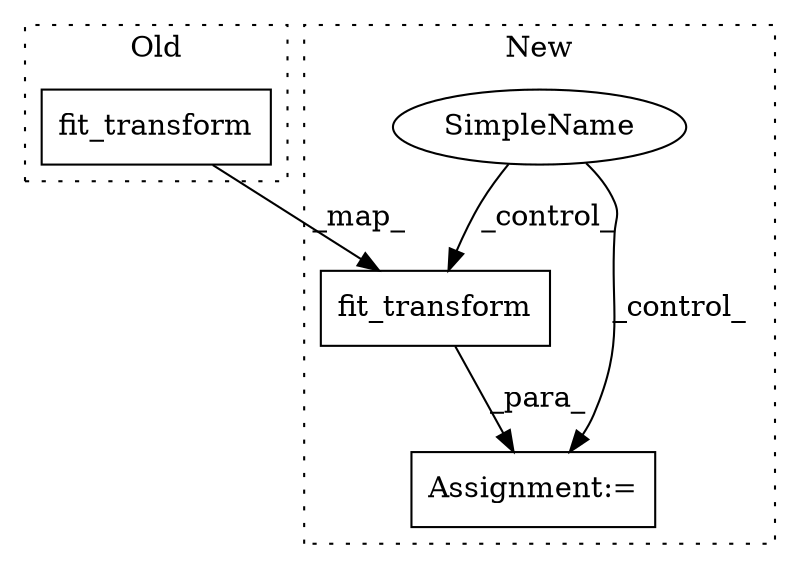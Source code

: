 digraph G {
subgraph cluster0 {
1 [label="fit_transform" a="32" s="11201,11216" l="14,1" shape="box"];
label = "Old";
style="dotted";
}
subgraph cluster1 {
2 [label="fit_transform" a="32" s="11549,11564" l="14,1" shape="box"];
3 [label="Assignment:=" a="7" s="11544" l="1" shape="box"];
4 [label="SimpleName" a="42" s="" l="" shape="ellipse"];
label = "New";
style="dotted";
}
1 -> 2 [label="_map_"];
2 -> 3 [label="_para_"];
4 -> 2 [label="_control_"];
4 -> 3 [label="_control_"];
}